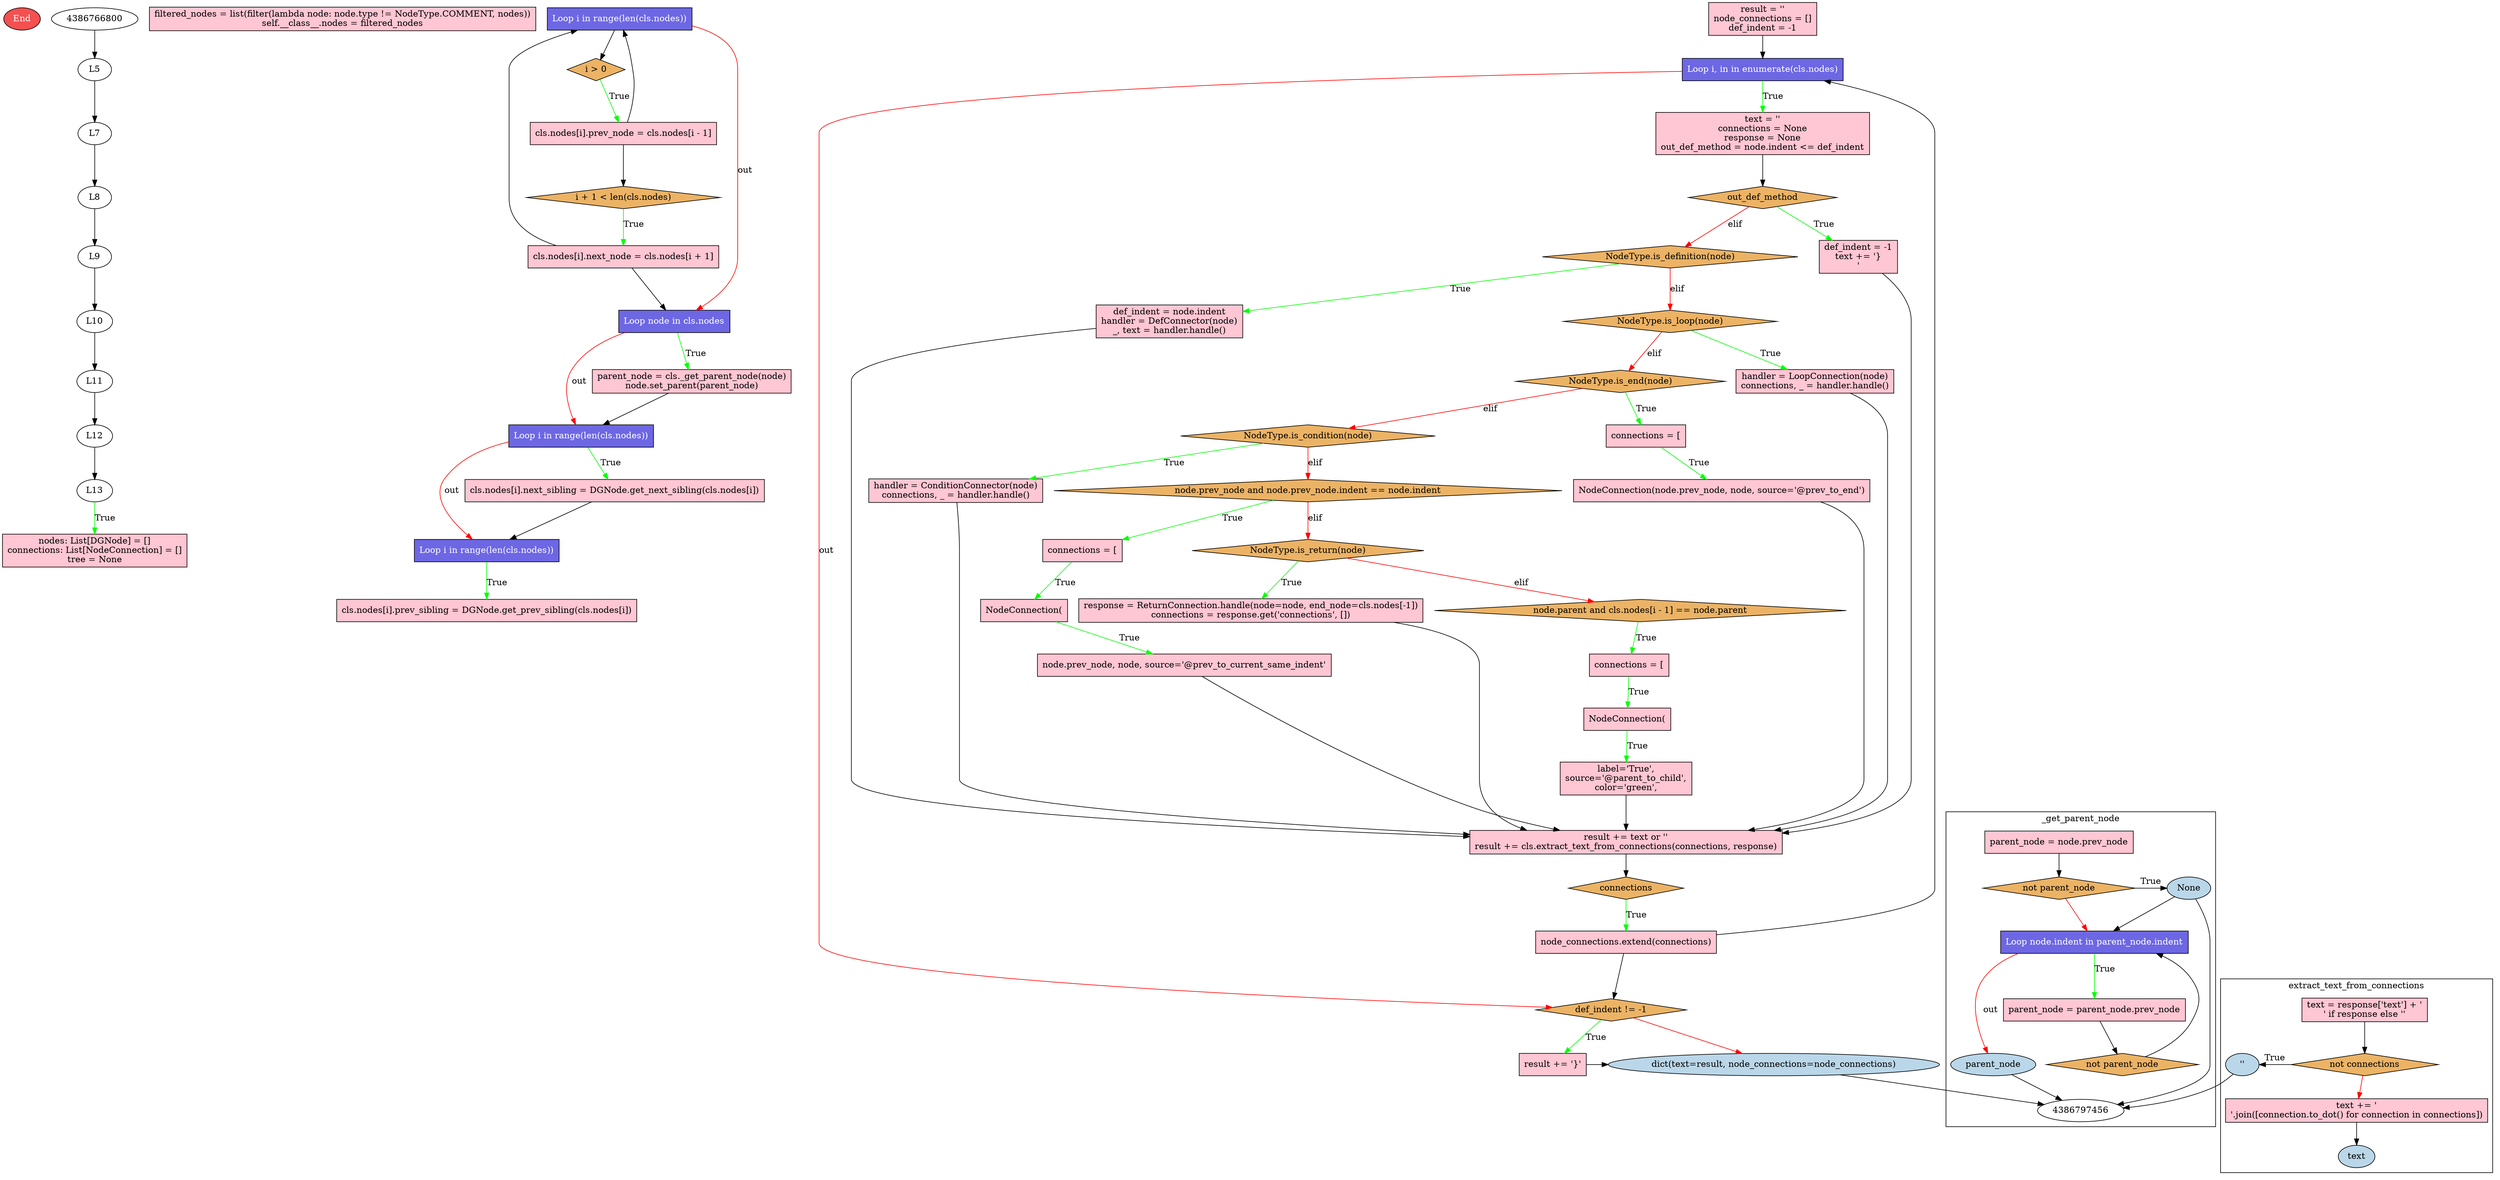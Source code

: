 digraph my_graph {
bgcolor="white"
L0 [shape=ellipse] [label="Start"] [type="START"] [style=filled fillcolor="#0B2447" fontcolor=white]
L18 [shape=rect] [label="nodes: List[DGNode] = []
connections: List[NodeConnection] = []
tree = None
"] [type="STATEMENT"] [style=filled fillcolor="#FFC6D3" fontcolor=black]

L23 [shape=rect] [label="filtered_nodes = list(filter(lambda node: node.type != NodeType.COMMENT, nodes))
self.__class__.nodes = filtered_nodes
"] [type="STATEMENT"] [style=filled fillcolor="#FFC6D3" fontcolor=black]

L33 [shape=rect] [label="Loop i in range(len(cls.nodes))"] [type="LOOP"] [style=filled fillcolor="#6D67E4" fontcolor=white]
L34 [shape=diamond] [label="i > 0"] [type="CONDITIONS"] [style=filled fillcolor="#ECB365" fontcolor=black]
L35 [shape=rect] [label="cls.nodes[i].prev_node = cls.nodes[i - 1]
"] [type="STATEMENT"] [style=filled fillcolor="#FFC6D3" fontcolor=black]
L36 [shape=diamond] [label="i + 1 < len(cls.nodes)"] [type="CONDITIONS"] [style=filled fillcolor="#ECB365" fontcolor=black]
L37 [shape=rect] [label="cls.nodes[i].next_node = cls.nodes[i + 1]
"] [type="STATEMENT"] [style=filled fillcolor="#FFC6D3" fontcolor=black]
L39 [shape=rect] [label="Loop node in cls.nodes"] [type="LOOP"] [style=filled fillcolor="#6D67E4" fontcolor=white]
L40 [shape=rect] [label="parent_node = cls._get_parent_node(node)
node.set_parent(parent_node)
"] [type="STATEMENT"] [style=filled fillcolor="#FFC6D3" fontcolor=black]
L43 [shape=rect] [label="Loop i in range(len(cls.nodes))"] [type="LOOP"] [style=filled fillcolor="#6D67E4" fontcolor=white]
L44 [shape=rect] [label="cls.nodes[i].next_sibling = DGNode.get_next_sibling(cls.nodes[i])
"] [type="STATEMENT"] [style=filled fillcolor="#FFC6D3" fontcolor=black]
L46 [shape=rect] [label="Loop i in range(len(cls.nodes))"] [type="LOOP"] [style=filled fillcolor="#6D67E4" fontcolor=white]
L47 [shape=rect] [label="cls.nodes[i].prev_sibling = DGNode.get_prev_sibling(cls.nodes[i])
"] [type="STATEMENT"] [style=filled fillcolor="#FFC6D3" fontcolor=black]

L60 [shape=rect] [label="parent_node = node.prev_node
"] [type="STATEMENT"] [style=filled fillcolor="#FFC6D3" fontcolor=black]
L61 [shape=diamond] [label="not parent_node"] [type="CONDITIONS"] [style=filled fillcolor="#ECB365" fontcolor=black]
L62 [shape=ellipse] [label="None"] [type="RETURN"] [style=filled fillcolor="#BAD7E9" fontcolor=black]
L63 [shape=rect] [label="Loop node.indent in parent_node.indent"] [type="LOOP"] [style=filled fillcolor="#6D67E4" fontcolor=white]
L64 [shape=rect] [label="parent_node = parent_node.prev_node
"] [type="STATEMENT"] [style=filled fillcolor="#FFC6D3" fontcolor=black]
L65 [shape=diamond] [label="not parent_node"] [type="CONDITIONS"] [style=filled fillcolor="#ECB365" fontcolor=black]
L67 [shape=ellipse] [label="parent_node"] [type="RETURN"] [style=filled fillcolor="#BAD7E9" fontcolor=black]

L77 [shape=rect] [label="result = ''
node_connections = []
def_indent = -1
"] [type="STATEMENT"] [style=filled fillcolor="#FFC6D3" fontcolor=black]
L80 [shape=rect] [label="Loop i, in in enumerate(cls.nodes)"] [type="LOOP"] [style=filled fillcolor="#6D67E4" fontcolor=white]
L81 [shape=rect] [label="text = ''
connections = None
response = None
out_def_method = node.indent <= def_indent
"] [type="STATEMENT"] [style=filled fillcolor="#FFC6D3" fontcolor=black]
L85 [shape=diamond] [label="out_def_method"] [type="CONDITIONS"] [style=filled fillcolor="#ECB365" fontcolor=black]
L86 [shape=rect] [label="def_indent = -1
text += '}\n'
"] [type="STATEMENT"] [style=filled fillcolor="#FFC6D3" fontcolor=black]
L89 [shape=diamond] [label="NodeType.is_definition(node)"] [type="CONDITIONS"] [style=filled fillcolor="#ECB365" fontcolor=black]
L90 [shape=rect] [label="def_indent = node.indent
handler = DefConnector(node)
_, text = handler.handle()
"] [type="STATEMENT"] [style=filled fillcolor="#FFC6D3" fontcolor=black]
L94 [shape=diamond] [label="NodeType.is_loop(node)"] [type="CONDITIONS"] [style=filled fillcolor="#ECB365" fontcolor=black]
L95 [shape=rect] [label="handler = LoopConnection(node)
connections, _ = handler.handle()
"] [type="STATEMENT"] [style=filled fillcolor="#FFC6D3" fontcolor=black]
L98 [shape=diamond] [label="NodeType.is_end(node)"] [type="CONDITIONS"] [style=filled fillcolor="#ECB365" fontcolor=black]
L99 [shape=rect] [label="connections = [
"] [type="STATEMENT"] [style=filled fillcolor="#FFC6D3" fontcolor=black]
L100 [shape=rect] [label="NodeConnection(node.prev_node, node, source='@prev_to_end')
"] [type="STATEMENT"] [style=filled fillcolor="#FFC6D3" fontcolor=black]
L103 [shape=diamond] [label="NodeType.is_condition(node)"] [type="CONDITIONS"] [style=filled fillcolor="#ECB365" fontcolor=black]
L104 [shape=rect] [label="handler = ConditionConnector(node)
connections, _ = handler.handle()
"] [type="STATEMENT"] [style=filled fillcolor="#FFC6D3" fontcolor=black]
L107 [shape=diamond] [label="node.prev_node and node.prev_node.indent == node.indent"] [type="CONDITIONS"] [style=filled fillcolor="#ECB365" fontcolor=black]
L108 [shape=rect] [label="connections = [
"] [type="STATEMENT"] [style=filled fillcolor="#FFC6D3" fontcolor=black]
L109 [shape=rect] [label="NodeConnection(
"] [type="STATEMENT"] [style=filled fillcolor="#FFC6D3" fontcolor=black]
L110 [shape=rect] [label="node.prev_node, node, source='@prev_to_current_same_indent'
"] [type="STATEMENT"] [style=filled fillcolor="#FFC6D3" fontcolor=black]
L114 [shape=diamond] [label="NodeType.is_return(node)"] [type="CONDITIONS"] [style=filled fillcolor="#ECB365" fontcolor=black]
L115 [shape=rect] [label="response = ReturnConnection.handle(node=node, end_node=cls.nodes[-1])
connections = response.get('connections', [])
"] [type="STATEMENT"] [style=filled fillcolor="#FFC6D3" fontcolor=black]
L118 [shape=diamond] [label="node.parent and cls.nodes[i - 1] == node.parent"] [type="CONDITIONS"] [style=filled fillcolor="#ECB365" fontcolor=black]
L119 [shape=rect] [label="connections = [
"] [type="STATEMENT"] [style=filled fillcolor="#FFC6D3" fontcolor=black]
L120 [shape=rect] [label="NodeConnection(
"] [type="STATEMENT"] [style=filled fillcolor="#FFC6D3" fontcolor=black]
L123 [shape=rect] [label="label='True',
source='@parent_to_child',
color='green',
"] [type="STATEMENT"] [style=filled fillcolor="#FFC6D3" fontcolor=black]
L129 [shape=rect] [label="result += text or ''
result += cls.extract_text_from_connections(connections, response)
"] [type="STATEMENT"] [style=filled fillcolor="#FFC6D3" fontcolor=black]
L131 [shape=diamond] [label="connections"] [type="CONDITIONS"] [style=filled fillcolor="#ECB365" fontcolor=black]
L132 [shape=rect] [label="node_connections.extend(connections)
"] [type="STATEMENT"] [style=filled fillcolor="#FFC6D3" fontcolor=black]
L133 [shape=diamond] [label="def_indent != -1"] [type="CONDITIONS"] [style=filled fillcolor="#ECB365" fontcolor=black]
L134 [shape=rect] [label="result += '}'
"] [type="STATEMENT"] [style=filled fillcolor="#FFC6D3" fontcolor=black]
L135 [shape=ellipse] [label="dict(text=result, node_connections=node_connections)"] [type="RETURN"] [style=filled fillcolor="#BAD7E9" fontcolor=black]

L139 [shape=rect] [label="text = response['text'] + '\n' if response else ''
"] [type="STATEMENT"] [style=filled fillcolor="#FFC6D3" fontcolor=black]
L140 [shape=diamond] [label="not connections"] [type="CONDITIONS"] [style=filled fillcolor="#ECB365" fontcolor=black]
L141 [shape=ellipse] [label="''"] [type="RETURN"] [style=filled fillcolor="#BAD7E9" fontcolor=black]
L142 [shape=rect] [label="text += '\n'.join([connection.to_dot() for connection in connections])
"] [type="STATEMENT"] [style=filled fillcolor="#FFC6D3" fontcolor=black]
L143 [shape=ellipse] [label="text"] [type="RETURN"] [style=filled fillcolor="#BAD7E9" fontcolor=black]
L0 [shape=ellipse] [label="End"] [type="END"] [style=filled fillcolor="#F45050" fontcolor=white]
4386766800 -> L5   [source="@prev_to_current_same_indent : {} -> ACNode(_info={'value': 'from typing import Any, Dict, List, Union'}, _type='IGNORE', _indent=0, _line_no=5)"]
L5 -> L7   [source="@prev_to_current_same_indent : ACNode(_info={'value': 'from typing import Any, Dict, List, Union'}, _type='IGNORE', _indent=0, _line_no=5) -> ACNode(_info={'value': 'from src.draw_graph.constants.node_types import NodeType'}, _type='IGNORE', _indent=0, _line_no=7)"]
L7 -> L8   [source="@prev_to_current_same_indent : ACNode(_info={'value': 'from src.draw_graph.constants.node_types import NodeType'}, _type='IGNORE', _indent=0, _line_no=7) -> ACNode(_info={'value': 'from src.draw_graph.models.dg_node import DGNode'}, _type='IGNORE', _indent=0, _line_no=8)"]
L8 -> L9   [source="@prev_to_current_same_indent : ACNode(_info={'value': 'from src.draw_graph.models.dg_node import DGNode'}, _type='IGNORE', _indent=0, _line_no=8) -> ACNode(_info={'value': 'from src.draw_graph.models.node_connection import NodeConnection'}, _type='IGNORE', _indent=0, _line_no=9)"]
L9 -> L10   [source="@prev_to_current_same_indent : ACNode(_info={'value': 'from src.draw_graph.models.node_connection import NodeConnection'}, _type='IGNORE', _indent=0, _line_no=9) -> ACNode(_info={'value': 'from src.draw_graph.services.connections.condition_connection import ConditionConnector'}, _type='IGNORE', _indent=0, _line_no=10)"]
L10 -> L11   [source="@prev_to_current_same_indent : ACNode(_info={'value': 'from src.draw_graph.services.connections.condition_connection import ConditionConnector'}, _type='IGNORE', _indent=0, _line_no=10) -> ACNode(_info={'value': 'from src.draw_graph.services.connections.def_connection import DefConnector'}, _type='IGNORE', _indent=0, _line_no=11)"]
L11 -> L12   [source="@prev_to_current_same_indent : ACNode(_info={'value': 'from src.draw_graph.services.connections.def_connection import DefConnector'}, _type='IGNORE', _indent=0, _line_no=11) -> ACNode(_info={'value': 'from src.draw_graph.services.connections.loop_connection import LoopConnection'}, _type='IGNORE', _indent=0, _line_no=12)"]
L12 -> L13   [source="@prev_to_current_same_indent : ACNode(_info={'value': 'from src.draw_graph.services.connections.loop_connection import LoopConnection'}, _type='IGNORE', _indent=0, _line_no=12) -> ACNode(_info={'value': 'from src.draw_graph.services.connections.return_connection import ReturnConnection'}, _type='IGNORE', _indent=0, _line_no=13)"]
L13 -> L18 [color=green] [label=True] [source="@parent_to_child : ACNode(_info={'value': 'from src.draw_graph.services.connections.return_connection import ReturnConnection'}, _type='IGNORE', _indent=0, _line_no=13) -> ACNode(_info={'type': 'ASSIGN', 'value': 'nodes: List[DGNode] = []\nconnections: List[NodeConnection] = []\ntree = None\n'}, _type='STATEMENT', _indent=4, _line_no=18)"]
subgraph cluster___init__ {
label = "__init__";

}
L33 -> L39 [color=red] [label=out] [source="@loop_to_next : ACNode(_info={'item': 'i', 'list': 'range(len(cls.nodes))'}, _type='LOOP', _indent=8, _line_no=33) -> ACNode(_info={'item': 'node', 'list': 'cls.nodes'}, _type='LOOP', _indent=8, _line_no=39)"]
L33 -> L34   [source="@if_to_prev_node : ACNode(_info={'item': 'i', 'list': 'range(len(cls.nodes))'}, _type='LOOP', _indent=8, _line_no=33) -> ACNode(_info={'conditions': 'i > 0', 'value': 'i > 0', 'type': 'IF'}, _type='CONDITIONS', _indent=12, _line_no=34)"]
L35 -> L33   [source="@last_child_to_next_sibling : ACNode(_info={'type': 'ASSIGN', 'value': 'cls.nodes[i].prev_node = cls.nodes[i - 1]\n'}, _type='STATEMENT', _indent=16, _line_no=35) -> ACNode(_info={'item': 'i', 'list': 'range(len(cls.nodes))'}, _type='LOOP', _indent=8, _line_no=33)"]
L34 -> L35 [color=green] [label=True] [source="@parent_to_child : ACNode(_info={'conditions': 'i > 0', 'value': 'i > 0', 'type': 'IF'}, _type='CONDITIONS', _indent=12, _line_no=34) -> ACNode(_info={'type': 'ASSIGN', 'value': 'cls.nodes[i].prev_node = cls.nodes[i - 1]\n'}, _type='STATEMENT', _indent=16, _line_no=35)"]
L35 -> L36   [source="@if_to_prev_node : ACNode(_info={'type': 'ASSIGN', 'value': 'cls.nodes[i].prev_node = cls.nodes[i - 1]\n'}, _type='STATEMENT', _indent=16, _line_no=35) -> ACNode(_info={'conditions': 'i + 1 < len(cls.nodes)', 'value': 'i + 1 < len(cls.nodes)', 'type': 'IF'}, _type='CONDITIONS', _indent=12, _line_no=36)"]
L37 -> L33   [source="@last_child_to_next_sibling : ACNode(_info={'type': 'ASSIGN', 'value': 'cls.nodes[i].next_node = cls.nodes[i + 1]\n'}, _type='STATEMENT', _indent=16, _line_no=37) -> ACNode(_info={'item': 'i', 'list': 'range(len(cls.nodes))'}, _type='LOOP', _indent=8, _line_no=33)"]
L36 -> L37 [color=green] [label=True] [source="@parent_to_child : ACNode(_info={'conditions': 'i + 1 < len(cls.nodes)', 'value': 'i + 1 < len(cls.nodes)', 'type': 'IF'}, _type='CONDITIONS', _indent=12, _line_no=36) -> ACNode(_info={'type': 'ASSIGN', 'value': 'cls.nodes[i].next_node = cls.nodes[i + 1]\n'}, _type='STATEMENT', _indent=16, _line_no=37)"]
L37 -> L39   [source="@prev_to_loop : ACNode(_info={'type': 'ASSIGN', 'value': 'cls.nodes[i].next_node = cls.nodes[i + 1]\n'}, _type='STATEMENT', _indent=16, _line_no=37) -> ACNode(_info={'item': 'node', 'list': 'cls.nodes'}, _type='LOOP', _indent=8, _line_no=39)"]
L39 -> L43 [color=red] [label=out] [source="@loop_to_next : ACNode(_info={'item': 'node', 'list': 'cls.nodes'}, _type='LOOP', _indent=8, _line_no=39) -> ACNode(_info={'item': 'i', 'list': 'range(len(cls.nodes))'}, _type='LOOP', _indent=8, _line_no=43)"]
L39 -> L40 [color=green] [label=True] [source="@parent_to_child : ACNode(_info={'item': 'node', 'list': 'cls.nodes'}, _type='LOOP', _indent=8, _line_no=39) -> ACNode(_info={'type': 'ASSIGN', 'value': 'parent_node = cls._get_parent_node(node)\nnode.set_parent(parent_node)\n'}, _type='STATEMENT', _indent=12, _line_no=40)"]
L40 -> L43   [source="@prev_to_loop : ACNode(_info={'type': 'ASSIGN', 'value': 'parent_node = cls._get_parent_node(node)\nnode.set_parent(parent_node)\n'}, _type='STATEMENT', _indent=12, _line_no=40) -> ACNode(_info={'item': 'i', 'list': 'range(len(cls.nodes))'}, _type='LOOP', _indent=8, _line_no=43)"]
L43 -> L46 [color=red] [label=out] [source="@loop_to_next : ACNode(_info={'item': 'i', 'list': 'range(len(cls.nodes))'}, _type='LOOP', _indent=8, _line_no=43) -> ACNode(_info={'item': 'i', 'list': 'range(len(cls.nodes))'}, _type='LOOP', _indent=8, _line_no=46)"]
L43 -> L44 [color=green] [label=True] [source="@parent_to_child : ACNode(_info={'item': 'i', 'list': 'range(len(cls.nodes))'}, _type='LOOP', _indent=8, _line_no=43) -> ACNode(_info={'type': 'ASSIGN', 'value': 'cls.nodes[i].next_sibling = DGNode.get_next_sibling(cls.nodes[i])\n'}, _type='STATEMENT', _indent=12, _line_no=44)"]
L44 -> L46   [source="@prev_to_loop : ACNode(_info={'type': 'ASSIGN', 'value': 'cls.nodes[i].next_sibling = DGNode.get_next_sibling(cls.nodes[i])\n'}, _type='STATEMENT', _indent=12, _line_no=44) -> ACNode(_info={'item': 'i', 'list': 'range(len(cls.nodes))'}, _type='LOOP', _indent=8, _line_no=46)"]

L46 -> L47 [color=green] [label=True] [source="@parent_to_child : ACNode(_info={'item': 'i', 'list': 'range(len(cls.nodes))'}, _type='LOOP', _indent=8, _line_no=46) -> ACNode(_info={'type': 'ASSIGN', 'value': 'cls.nodes[i].prev_sibling = DGNode.get_prev_sibling(cls.nodes[i])\n'}, _type='STATEMENT', _indent=12, _line_no=47)"]
subgraph cluster__get_parent_node {
label = "_get_parent_node";

L60 -> L61   [source="@if_to_prev_node : ACNode(_info={'type': 'ASSIGN', 'value': 'parent_node = node.prev_node\n'}, _type='STATEMENT', _indent=8, _line_no=60) -> ACNode(_info={'conditions': 'not parent_node', 'value': 'not parent_node', 'type': 'IF'}, _type='CONDITIONS', _indent=8, _line_no=61)"]
L61 -> L63 [color=red]  [source="@if_to_next_sibling : ACNode(_info={'conditions': 'not parent_node', 'value': 'not parent_node', 'type': 'IF'}, _type='CONDITIONS', _indent=8, _line_no=61) -> ACNode(_info={'item': 'node.indent', 'list': 'parent_node.indent'}, _type='LOOP', _indent=8, _line_no=63)"]
{rank=same; L61; L62;}
L62 -> 4386797456   [source="@return_to_end : ACNode(_info={'name': 'None'}, _type='RETURN', _indent=12, _line_no=62) -> {}"]
L61 -> L62  [label=True] [source="@return_2 : ACNode(_info={'conditions': 'not parent_node', 'value': 'not parent_node', 'type': 'IF'}, _type='CONDITIONS', _indent=8, _line_no=61) -> ACNode(_info={'name': 'None'}, _type='RETURN', _indent=12, _line_no=62)"]
L62 -> L63   [source="@prev_to_loop : ACNode(_info={'name': 'None'}, _type='RETURN', _indent=12, _line_no=62) -> ACNode(_info={'item': 'node.indent', 'list': 'parent_node.indent'}, _type='LOOP', _indent=8, _line_no=63)"]
L63 -> L67 [color=red] [label=out] [source="@loop_to_next : ACNode(_info={'item': 'node.indent', 'list': 'parent_node.indent'}, _type='LOOP', _indent=8, _line_no=63) -> ACNode(_info={'name': 'parent_node'}, _type='RETURN', _indent=8, _line_no=67)"]
L63 -> L64 [color=green] [label=True] [source="@parent_to_child : ACNode(_info={'item': 'node.indent', 'list': 'parent_node.indent'}, _type='LOOP', _indent=8, _line_no=63) -> ACNode(_info={'type': 'ASSIGN', 'value': 'parent_node = parent_node.prev_node\n'}, _type='STATEMENT', _indent=12, _line_no=64)"]
L64 -> L65   [source="@if_to_prev_node : ACNode(_info={'type': 'ASSIGN', 'value': 'parent_node = parent_node.prev_node\n'}, _type='STATEMENT', _indent=12, _line_no=64) -> ACNode(_info={'conditions': 'not parent_node', 'value': 'not parent_node', 'type': 'IF'}, _type='CONDITIONS', _indent=12, _line_no=65)"]
L65 -> L63   [source="@last_child_to_next_sibling : ACNode(_info={'conditions': 'not parent_node', 'value': 'not parent_node', 'type': 'IF'}, _type='CONDITIONS', _indent=12, _line_no=65) -> ACNode(_info={'item': 'node.indent', 'list': 'parent_node.indent'}, _type='LOOP', _indent=8, _line_no=63)"]
{rank=same; L65; L67;}
L67 -> 4386797456   [source="@return_to_end : ACNode(_info={'name': 'parent_node'}, _type='RETURN', _indent=8, _line_no=67) -> {}"]
}
L77 -> L80   [source="@prev_to_loop : ACNode(_info={'type': 'ASSIGN', 'value': 'result = ''\nnode_connections = []\ndef_indent = -1\n'}, _type='STATEMENT', _indent=8, _line_no=77) -> ACNode(_info={'item': 'i,', 'list': 'in enumerate(cls.nodes)'}, _type='LOOP', _indent=8, _line_no=80)"]
L80 -> L133 [color=red] [label=out] [source="@loop_to_next : ACNode(_info={'item': 'i,', 'list': 'in enumerate(cls.nodes)'}, _type='LOOP', _indent=8, _line_no=80) -> ACNode(_info={'conditions': 'def_indent != -1', 'value': 'def_indent != -1', 'type': 'IF'}, _type='CONDITIONS', _indent=8, _line_no=133)"]
L80 -> L81 [color=green] [label=True] [source="@parent_to_child : ACNode(_info={'item': 'i,', 'list': 'in enumerate(cls.nodes)'}, _type='LOOP', _indent=8, _line_no=80) -> ACNode(_info={'type': 'ASSIGN', 'value': 'text = ''\nconnections = None\nresponse = None\nout_def_method = node.indent <= def_indent\n'}, _type='STATEMENT', _indent=12, _line_no=81)"]
L81 -> L85   [source="@if_to_prev_node : ACNode(_info={'type': 'ASSIGN', 'value': 'text = ''\nconnections = None\nresponse = None\nout_def_method = node.indent <= def_indent\n'}, _type='STATEMENT', _indent=12, _line_no=81) -> ACNode(_info={'conditions': 'out_def_method', 'value': 'out_def_method', 'type': 'IF'}, _type='CONDITIONS', _indent=12, _line_no=85)"]
L85 -> L89 [color=red] [label=elif] [source="@if_or_if_to_elif : ACNode(_info={'conditions': 'out_def_method', 'value': 'out_def_method', 'type': 'IF'}, _type='CONDITIONS', _indent=12, _line_no=85) -> ACNode(_info={'conditions': 'NodeType.is_definition(node)', 'value': 'NodeType.is_definition(node)', 'type': 'ELIF'}, _type='CONDITIONS', _indent=12, _line_no=89)"]
L89 -> L94 [color=red] [label=elif] [source="@if_or_if_to_elif : ACNode(_info={'conditions': 'NodeType.is_definition(node)', 'value': 'NodeType.is_definition(node)', 'type': 'ELIF'}, _type='CONDITIONS', _indent=12, _line_no=89) -> ACNode(_info={'conditions': 'NodeType.is_loop(node)', 'value': 'NodeType.is_loop(node)', 'type': 'ELIF'}, _type='CONDITIONS', _indent=12, _line_no=94)"]
L94 -> L98 [color=red] [label=elif] [source="@if_or_if_to_elif : ACNode(_info={'conditions': 'NodeType.is_loop(node)', 'value': 'NodeType.is_loop(node)', 'type': 'ELIF'}, _type='CONDITIONS', _indent=12, _line_no=94) -> ACNode(_info={'conditions': 'NodeType.is_end(node)', 'value': 'NodeType.is_end(node)', 'type': 'ELIF'}, _type='CONDITIONS', _indent=12, _line_no=98)"]
L98 -> L103 [color=red] [label=elif] [source="@if_or_if_to_elif : ACNode(_info={'conditions': 'NodeType.is_end(node)', 'value': 'NodeType.is_end(node)', 'type': 'ELIF'}, _type='CONDITIONS', _indent=12, _line_no=98) -> ACNode(_info={'conditions': 'NodeType.is_condition(node)', 'value': 'NodeType.is_condition(node)', 'type': 'ELIF'}, _type='CONDITIONS', _indent=12, _line_no=103)"]
L103 -> L107 [color=red] [label=elif] [source="@if_or_if_to_elif : ACNode(_info={'conditions': 'NodeType.is_condition(node)', 'value': 'NodeType.is_condition(node)', 'type': 'ELIF'}, _type='CONDITIONS', _indent=12, _line_no=103) -> ACNode(_info={'conditions': 'node.prev_node and node.prev_node.indent == node.indent', 'value': 'node.prev_node and node.prev_node.indent == node.indent', 'type': 'ELIF'}, _type='CONDITIONS', _indent=12, _line_no=107)"]
L107 -> L114 [color=red] [label=elif] [source="@if_or_if_to_elif : ACNode(_info={'conditions': 'node.prev_node and node.prev_node.indent == node.indent', 'value': 'node.prev_node and node.prev_node.indent == node.indent', 'type': 'ELIF'}, _type='CONDITIONS', _indent=12, _line_no=107) -> ACNode(_info={'conditions': 'NodeType.is_return(node)', 'value': 'NodeType.is_return(node)', 'type': 'ELIF'}, _type='CONDITIONS', _indent=12, _line_no=114)"]
L114 -> L118 [color=red] [label=elif] [source="@if_or_if_to_elif : ACNode(_info={'conditions': 'NodeType.is_return(node)', 'value': 'NodeType.is_return(node)', 'type': 'ELIF'}, _type='CONDITIONS', _indent=12, _line_no=114) -> ACNode(_info={'conditions': 'node.parent and cls.nodes[i - 1] == node.parent', 'value': 'node.parent and cls.nodes[i - 1] == node.parent', 'type': 'ELIF'}, _type='CONDITIONS', _indent=12, _line_no=118)"]
L86 -> L129   [source="@last_child_to_next_sibling : ACNode(_info={'type': 'ASSIGN', 'value': 'def_indent = -1\ntext += '}\\n'\n'}, _type='STATEMENT', _indent=16, _line_no=86) -> ACNode(_info={'type': 'ASSIGN', 'value': 'result += text or ''\nresult += cls.extract_text_from_connections(connections, response)\n'}, _type='STATEMENT', _indent=12, _line_no=129)"]
L85 -> L86 [color=green] [label=True] [source="@parent_to_child : ACNode(_info={'conditions': 'out_def_method', 'value': 'out_def_method', 'type': 'IF'}, _type='CONDITIONS', _indent=12, _line_no=85) -> ACNode(_info={'type': 'ASSIGN', 'value': 'def_indent = -1\ntext += '}\\n'\n'}, _type='STATEMENT', _indent=16, _line_no=86)"]
L90 -> L129   [source="@last_child_to_next_sibling : ACNode(_info={'type': 'ASSIGN', 'value': 'def_indent = node.indent\nhandler = DefConnector(node)\n_, text = handler.handle()\n'}, _type='STATEMENT', _indent=16, _line_no=90) -> ACNode(_info={'type': 'ASSIGN', 'value': 'result += text or ''\nresult += cls.extract_text_from_connections(connections, response)\n'}, _type='STATEMENT', _indent=12, _line_no=129)"]
L89 -> L90 [color=green] [label=True] [source="@parent_to_child : ACNode(_info={'conditions': 'NodeType.is_definition(node)', 'value': 'NodeType.is_definition(node)', 'type': 'ELIF'}, _type='CONDITIONS', _indent=12, _line_no=89) -> ACNode(_info={'type': 'ASSIGN', 'value': 'def_indent = node.indent\nhandler = DefConnector(node)\n_, text = handler.handle()\n'}, _type='STATEMENT', _indent=16, _line_no=90)"]
L95 -> L129   [source="@last_child_to_next_sibling : ACNode(_info={'type': 'ASSIGN', 'value': 'handler = LoopConnection(node)\nconnections, _ = handler.handle()\n'}, _type='STATEMENT', _indent=16, _line_no=95) -> ACNode(_info={'type': 'ASSIGN', 'value': 'result += text or ''\nresult += cls.extract_text_from_connections(connections, response)\n'}, _type='STATEMENT', _indent=12, _line_no=129)"]
L94 -> L95 [color=green] [label=True] [source="@parent_to_child : ACNode(_info={'conditions': 'NodeType.is_loop(node)', 'value': 'NodeType.is_loop(node)', 'type': 'ELIF'}, _type='CONDITIONS', _indent=12, _line_no=94) -> ACNode(_info={'type': 'ASSIGN', 'value': 'handler = LoopConnection(node)\nconnections, _ = handler.handle()\n'}, _type='STATEMENT', _indent=16, _line_no=95)"]
L100 -> L129   [source="@last_child_to_next_sibling : ACNode(_info={'type': 'ASSIGN', 'value': 'NodeConnection(node.prev_node, node, source='@prev_to_end')\n'}, _type='STATEMENT', _indent=20, _line_no=100) -> ACNode(_info={'type': 'ASSIGN', 'value': 'result += text or ''\nresult += cls.extract_text_from_connections(connections, response)\n'}, _type='STATEMENT', _indent=12, _line_no=129)"]
L98 -> L99 [color=green] [label=True] [source="@parent_to_child : ACNode(_info={'conditions': 'NodeType.is_end(node)', 'value': 'NodeType.is_end(node)', 'type': 'ELIF'}, _type='CONDITIONS', _indent=12, _line_no=98) -> ACNode(_info={'type': 'ASSIGN', 'value': 'connections = [\n'}, _type='STATEMENT', _indent=16, _line_no=99)"]
L99 -> L100 [color=green] [label=True] [source="@parent_to_child : ACNode(_info={'type': 'ASSIGN', 'value': 'connections = [\n'}, _type='STATEMENT', _indent=16, _line_no=99) -> ACNode(_info={'type': 'ASSIGN', 'value': 'NodeConnection(node.prev_node, node, source='@prev_to_end')\n'}, _type='STATEMENT', _indent=20, _line_no=100)"]
L104 -> L129   [source="@last_child_to_next_sibling : ACNode(_info={'type': 'ASSIGN', 'value': 'handler = ConditionConnector(node)\nconnections, _ = handler.handle()\n'}, _type='STATEMENT', _indent=16, _line_no=104) -> ACNode(_info={'type': 'ASSIGN', 'value': 'result += text or ''\nresult += cls.extract_text_from_connections(connections, response)\n'}, _type='STATEMENT', _indent=12, _line_no=129)"]
L103 -> L104 [color=green] [label=True] [source="@parent_to_child : ACNode(_info={'conditions': 'NodeType.is_condition(node)', 'value': 'NodeType.is_condition(node)', 'type': 'ELIF'}, _type='CONDITIONS', _indent=12, _line_no=103) -> ACNode(_info={'type': 'ASSIGN', 'value': 'handler = ConditionConnector(node)\nconnections, _ = handler.handle()\n'}, _type='STATEMENT', _indent=16, _line_no=104)"]
L110 -> L129   [source="@last_child_to_next_sibling : ACNode(_info={'type': 'ASSIGN', 'value': 'node.prev_node, node, source='@prev_to_current_same_indent'\n'}, _type='STATEMENT', _indent=24, _line_no=110) -> ACNode(_info={'type': 'ASSIGN', 'value': 'result += text or ''\nresult += cls.extract_text_from_connections(connections, response)\n'}, _type='STATEMENT', _indent=12, _line_no=129)"]
L107 -> L108 [color=green] [label=True] [source="@parent_to_child : ACNode(_info={'conditions': 'node.prev_node and node.prev_node.indent == node.indent', 'value': 'node.prev_node and node.prev_node.indent == node.indent', 'type': 'ELIF'}, _type='CONDITIONS', _indent=12, _line_no=107) -> ACNode(_info={'type': 'ASSIGN', 'value': 'connections = [\n'}, _type='STATEMENT', _indent=16, _line_no=108)"]
L108 -> L109 [color=green] [label=True] [source="@parent_to_child : ACNode(_info={'type': 'ASSIGN', 'value': 'connections = [\n'}, _type='STATEMENT', _indent=16, _line_no=108) -> ACNode(_info={'type': 'ASSIGN', 'value': 'NodeConnection(\n'}, _type='STATEMENT', _indent=20, _line_no=109)"]
L109 -> L110 [color=green] [label=True] [source="@parent_to_child : ACNode(_info={'type': 'ASSIGN', 'value': 'NodeConnection(\n'}, _type='STATEMENT', _indent=20, _line_no=109) -> ACNode(_info={'type': 'ASSIGN', 'value': 'node.prev_node, node, source='@prev_to_current_same_indent'\n'}, _type='STATEMENT', _indent=24, _line_no=110)"]
L115 -> L129   [source="@last_child_to_next_sibling : ACNode(_info={'type': 'ASSIGN', 'value': 'response = ReturnConnection.handle(node=node, end_node=cls.nodes[-1])\nconnections = response.get('connections', [])\n'}, _type='STATEMENT', _indent=16, _line_no=115) -> ACNode(_info={'type': 'ASSIGN', 'value': 'result += text or ''\nresult += cls.extract_text_from_connections(connections, response)\n'}, _type='STATEMENT', _indent=12, _line_no=129)"]
L114 -> L115 [color=green] [label=True] [source="@parent_to_child : ACNode(_info={'conditions': 'NodeType.is_return(node)', 'value': 'NodeType.is_return(node)', 'type': 'ELIF'}, _type='CONDITIONS', _indent=12, _line_no=114) -> ACNode(_info={'type': 'ASSIGN', 'value': 'response = ReturnConnection.handle(node=node, end_node=cls.nodes[-1])\nconnections = response.get('connections', [])\n'}, _type='STATEMENT', _indent=16, _line_no=115)"]
L123 -> L129   [source="@last_child_to_next_sibling : ACNode(_info={'type': 'ASSIGN', 'value': 'label='True',\nsource='@parent_to_child',\ncolor='green',\n'}, _type='STATEMENT', _indent=24, _line_no=123) -> ACNode(_info={'type': 'ASSIGN', 'value': 'result += text or ''\nresult += cls.extract_text_from_connections(connections, response)\n'}, _type='STATEMENT', _indent=12, _line_no=129)"]
L118 -> L119 [color=green] [label=True] [source="@parent_to_child : ACNode(_info={'conditions': 'node.parent and cls.nodes[i - 1] == node.parent', 'value': 'node.parent and cls.nodes[i - 1] == node.parent', 'type': 'ELIF'}, _type='CONDITIONS', _indent=12, _line_no=118) -> ACNode(_info={'type': 'ASSIGN', 'value': 'connections = [\n'}, _type='STATEMENT', _indent=16, _line_no=119)"]
L119 -> L120 [color=green] [label=True] [source="@parent_to_child : ACNode(_info={'type': 'ASSIGN', 'value': 'connections = [\n'}, _type='STATEMENT', _indent=16, _line_no=119) -> ACNode(_info={'type': 'ASSIGN', 'value': 'NodeConnection(\n'}, _type='STATEMENT', _indent=20, _line_no=120)"]
L120 -> L123 [color=green] [label=True] [source="@parent_to_child : ACNode(_info={'type': 'ASSIGN', 'value': 'NodeConnection(\n'}, _type='STATEMENT', _indent=20, _line_no=120) -> ACNode(_info={'type': 'ASSIGN', 'value': 'label='True',\nsource='@parent_to_child',\ncolor='green',\n'}, _type='STATEMENT', _indent=24, _line_no=123)"]
L129 -> L131   [source="@if_to_prev_node : ACNode(_info={'type': 'ASSIGN', 'value': 'result += text or ''\nresult += cls.extract_text_from_connections(connections, response)\n'}, _type='STATEMENT', _indent=12, _line_no=129) -> ACNode(_info={'conditions': 'connections', 'value': 'connections', 'type': 'IF'}, _type='CONDITIONS', _indent=12, _line_no=131)"]
L132 -> L80   [source="@last_child_to_next_sibling : ACNode(_info={'type': 'ASSIGN', 'value': 'node_connections.extend(connections)\n'}, _type='STATEMENT', _indent=16, _line_no=132) -> ACNode(_info={'item': 'i,', 'list': 'in enumerate(cls.nodes)'}, _type='LOOP', _indent=8, _line_no=80)"]
L131 -> L132 [color=green] [label=True] [source="@parent_to_child : ACNode(_info={'conditions': 'connections', 'value': 'connections', 'type': 'IF'}, _type='CONDITIONS', _indent=12, _line_no=131) -> ACNode(_info={'type': 'ASSIGN', 'value': 'node_connections.extend(connections)\n'}, _type='STATEMENT', _indent=16, _line_no=132)"]
L132 -> L133   [source="@if_to_prev_node : ACNode(_info={'type': 'ASSIGN', 'value': 'node_connections.extend(connections)\n'}, _type='STATEMENT', _indent=16, _line_no=132) -> ACNode(_info={'conditions': 'def_indent != -1', 'value': 'def_indent != -1', 'type': 'IF'}, _type='CONDITIONS', _indent=8, _line_no=133)"]
L133 -> L135 [color=red]  [source="@if_to_next_sibling : ACNode(_info={'conditions': 'def_indent != -1', 'value': 'def_indent != -1', 'type': 'IF'}, _type='CONDITIONS', _indent=8, _line_no=133) -> ACNode(_info={'name': 'dict(text=result, node_connections=node_connections)'}, _type='RETURN', _indent=8, _line_no=135)"]
L134 -> L135   [source="@last_child_to_next_sibling : ACNode(_info={'type': 'ASSIGN', 'value': 'result += '}'\n'}, _type='STATEMENT', _indent=12, _line_no=134) -> ACNode(_info={'name': 'dict(text=result, node_connections=node_connections)'}, _type='RETURN', _indent=8, _line_no=135)"]
L133 -> L134 [color=green] [label=True] [source="@parent_to_child : ACNode(_info={'conditions': 'def_indent != -1', 'value': 'def_indent != -1', 'type': 'IF'}, _type='CONDITIONS', _indent=8, _line_no=133) -> ACNode(_info={'type': 'ASSIGN', 'value': 'result += '}'\n'}, _type='STATEMENT', _indent=12, _line_no=134)"]
{rank=same; L134; L135;}
L135 -> 4386797456   [source="@return_to_end : ACNode(_info={'name': 'dict(text=result, node_connections=node_connections)'}, _type='RETURN', _indent=8, _line_no=135) -> {}"]
subgraph cluster_extract_text_from_connections {
label = "extract_text_from_connections";

L139 -> L140   [source="@if_to_prev_node : ACNode(_info={'type': 'ASSIGN', 'value': 'text = response['text'] + '\\n' if response else ''\n'}, _type='STATEMENT', _indent=8, _line_no=139) -> ACNode(_info={'conditions': 'not connections', 'value': 'not connections', 'type': 'IF'}, _type='CONDITIONS', _indent=8, _line_no=140)"]
L140 -> L142 [color=red]  [source="@if_to_next_sibling : ACNode(_info={'conditions': 'not connections', 'value': 'not connections', 'type': 'IF'}, _type='CONDITIONS', _indent=8, _line_no=140) -> ACNode(_info={'type': 'ASSIGN', 'value': 'text += '\\n'.join([connection.to_dot() for connection in connections])\n'}, _type='STATEMENT', _indent=8, _line_no=142)"]
{rank=same; L140; L141;}
L141 -> 4386797456   [source="@return_to_end : ACNode(_info={'name': ''''}, _type='RETURN', _indent=12, _line_no=141) -> {}"]
L140 -> L141  [label=True] [source="@return_2 : ACNode(_info={'conditions': 'not connections', 'value': 'not connections', 'type': 'IF'}, _type='CONDITIONS', _indent=8, _line_no=140) -> ACNode(_info={'name': ''''}, _type='RETURN', _indent=12, _line_no=141)"]
L142 -> L143   [source="@prev_to_current_same_indent : ACNode(_info={'type': 'ASSIGN', 'value': 'text += '\\n'.join([connection.to_dot() for connection in connections])\n'}, _type='STATEMENT', _indent=8, _line_no=142) -> ACNode(_info={'name': 'text'}, _type='RETURN', _indent=8, _line_no=143)"]
}
}